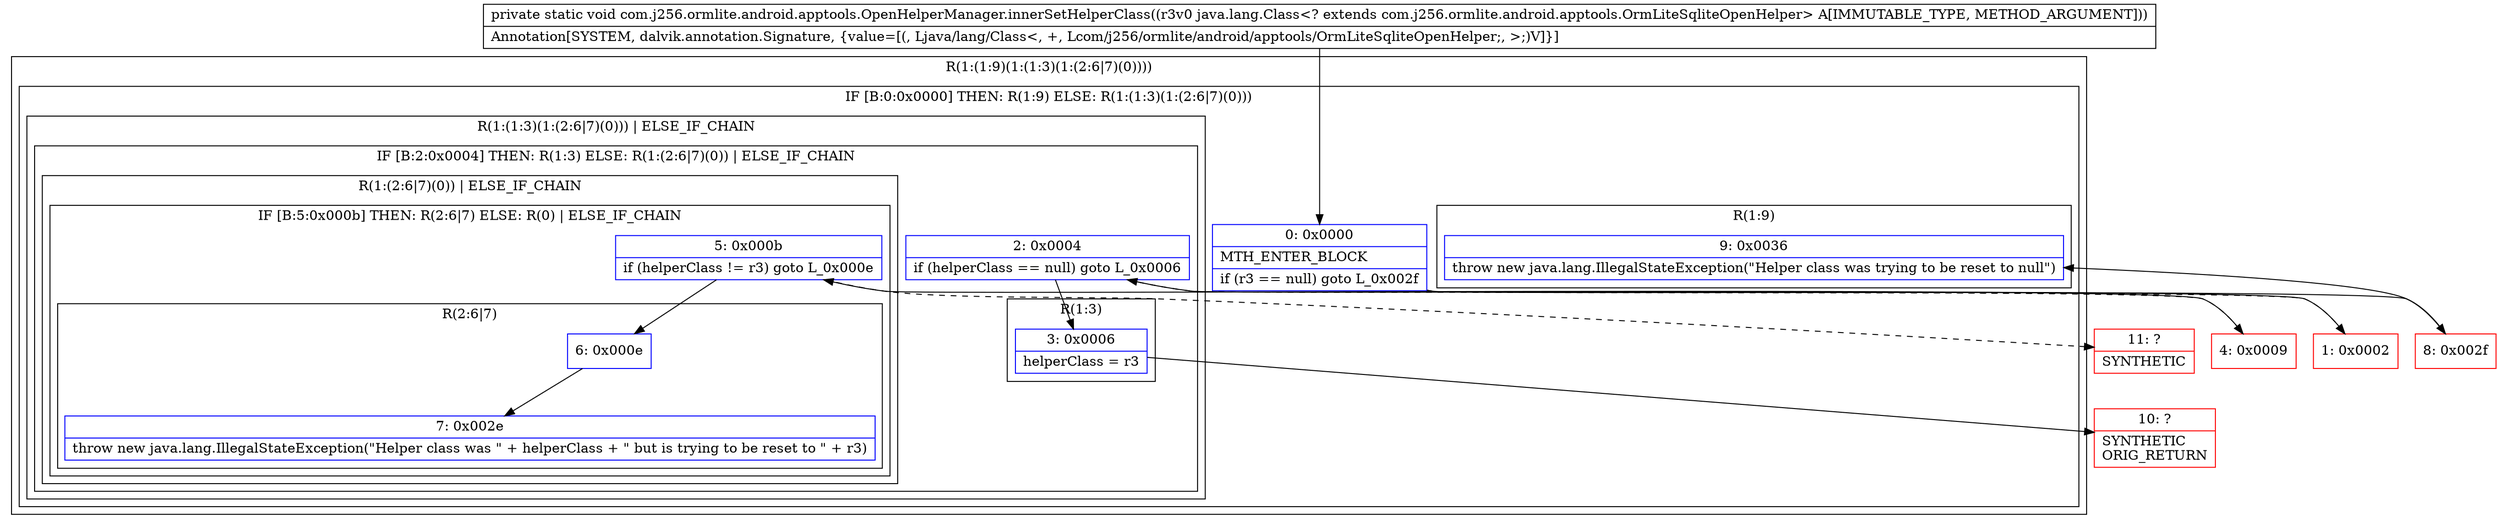 digraph "CFG forcom.j256.ormlite.android.apptools.OpenHelperManager.innerSetHelperClass(Ljava\/lang\/Class;)V" {
subgraph cluster_Region_716431130 {
label = "R(1:(1:9)(1:(1:3)(1:(2:6|7)(0))))";
node [shape=record,color=blue];
subgraph cluster_IfRegion_1476154254 {
label = "IF [B:0:0x0000] THEN: R(1:9) ELSE: R(1:(1:3)(1:(2:6|7)(0)))";
node [shape=record,color=blue];
Node_0 [shape=record,label="{0\:\ 0x0000|MTH_ENTER_BLOCK\l|if (r3 == null) goto L_0x002f\l}"];
subgraph cluster_Region_1537902455 {
label = "R(1:9)";
node [shape=record,color=blue];
Node_9 [shape=record,label="{9\:\ 0x0036|throw new java.lang.IllegalStateException(\"Helper class was trying to be reset to null\")\l}"];
}
subgraph cluster_Region_3959134 {
label = "R(1:(1:3)(1:(2:6|7)(0))) | ELSE_IF_CHAIN\l";
node [shape=record,color=blue];
subgraph cluster_IfRegion_885210444 {
label = "IF [B:2:0x0004] THEN: R(1:3) ELSE: R(1:(2:6|7)(0)) | ELSE_IF_CHAIN\l";
node [shape=record,color=blue];
Node_2 [shape=record,label="{2\:\ 0x0004|if (helperClass == null) goto L_0x0006\l}"];
subgraph cluster_Region_18249849 {
label = "R(1:3)";
node [shape=record,color=blue];
Node_3 [shape=record,label="{3\:\ 0x0006|helperClass = r3\l}"];
}
subgraph cluster_Region_243844627 {
label = "R(1:(2:6|7)(0)) | ELSE_IF_CHAIN\l";
node [shape=record,color=blue];
subgraph cluster_IfRegion_1839020037 {
label = "IF [B:5:0x000b] THEN: R(2:6|7) ELSE: R(0) | ELSE_IF_CHAIN\l";
node [shape=record,color=blue];
Node_5 [shape=record,label="{5\:\ 0x000b|if (helperClass != r3) goto L_0x000e\l}"];
subgraph cluster_Region_1083789735 {
label = "R(2:6|7)";
node [shape=record,color=blue];
Node_6 [shape=record,label="{6\:\ 0x000e}"];
Node_7 [shape=record,label="{7\:\ 0x002e|throw new java.lang.IllegalStateException(\"Helper class was \" + helperClass + \" but is trying to be reset to \" + r3)\l}"];
}
subgraph cluster_Region_1920871549 {
label = "R(0)";
node [shape=record,color=blue];
}
}
}
}
}
}
}
Node_1 [shape=record,color=red,label="{1\:\ 0x0002}"];
Node_4 [shape=record,color=red,label="{4\:\ 0x0009}"];
Node_8 [shape=record,color=red,label="{8\:\ 0x002f}"];
Node_10 [shape=record,color=red,label="{10\:\ ?|SYNTHETIC\lORIG_RETURN\l}"];
Node_11 [shape=record,color=red,label="{11\:\ ?|SYNTHETIC\l}"];
MethodNode[shape=record,label="{private static void com.j256.ormlite.android.apptools.OpenHelperManager.innerSetHelperClass((r3v0 java.lang.Class\<? extends com.j256.ormlite.android.apptools.OrmLiteSqliteOpenHelper\> A[IMMUTABLE_TYPE, METHOD_ARGUMENT]))  | Annotation[SYSTEM, dalvik.annotation.Signature, \{value=[(, Ljava\/lang\/Class\<, +, Lcom\/j256\/ormlite\/android\/apptools\/OrmLiteSqliteOpenHelper;, \>;)V]\}]\l}"];
MethodNode -> Node_0;
Node_0 -> Node_1[style=dashed];
Node_0 -> Node_8;
Node_2 -> Node_3;
Node_2 -> Node_4[style=dashed];
Node_3 -> Node_10;
Node_5 -> Node_6;
Node_5 -> Node_11[style=dashed];
Node_6 -> Node_7;
Node_1 -> Node_2;
Node_4 -> Node_5;
Node_8 -> Node_9;
}

